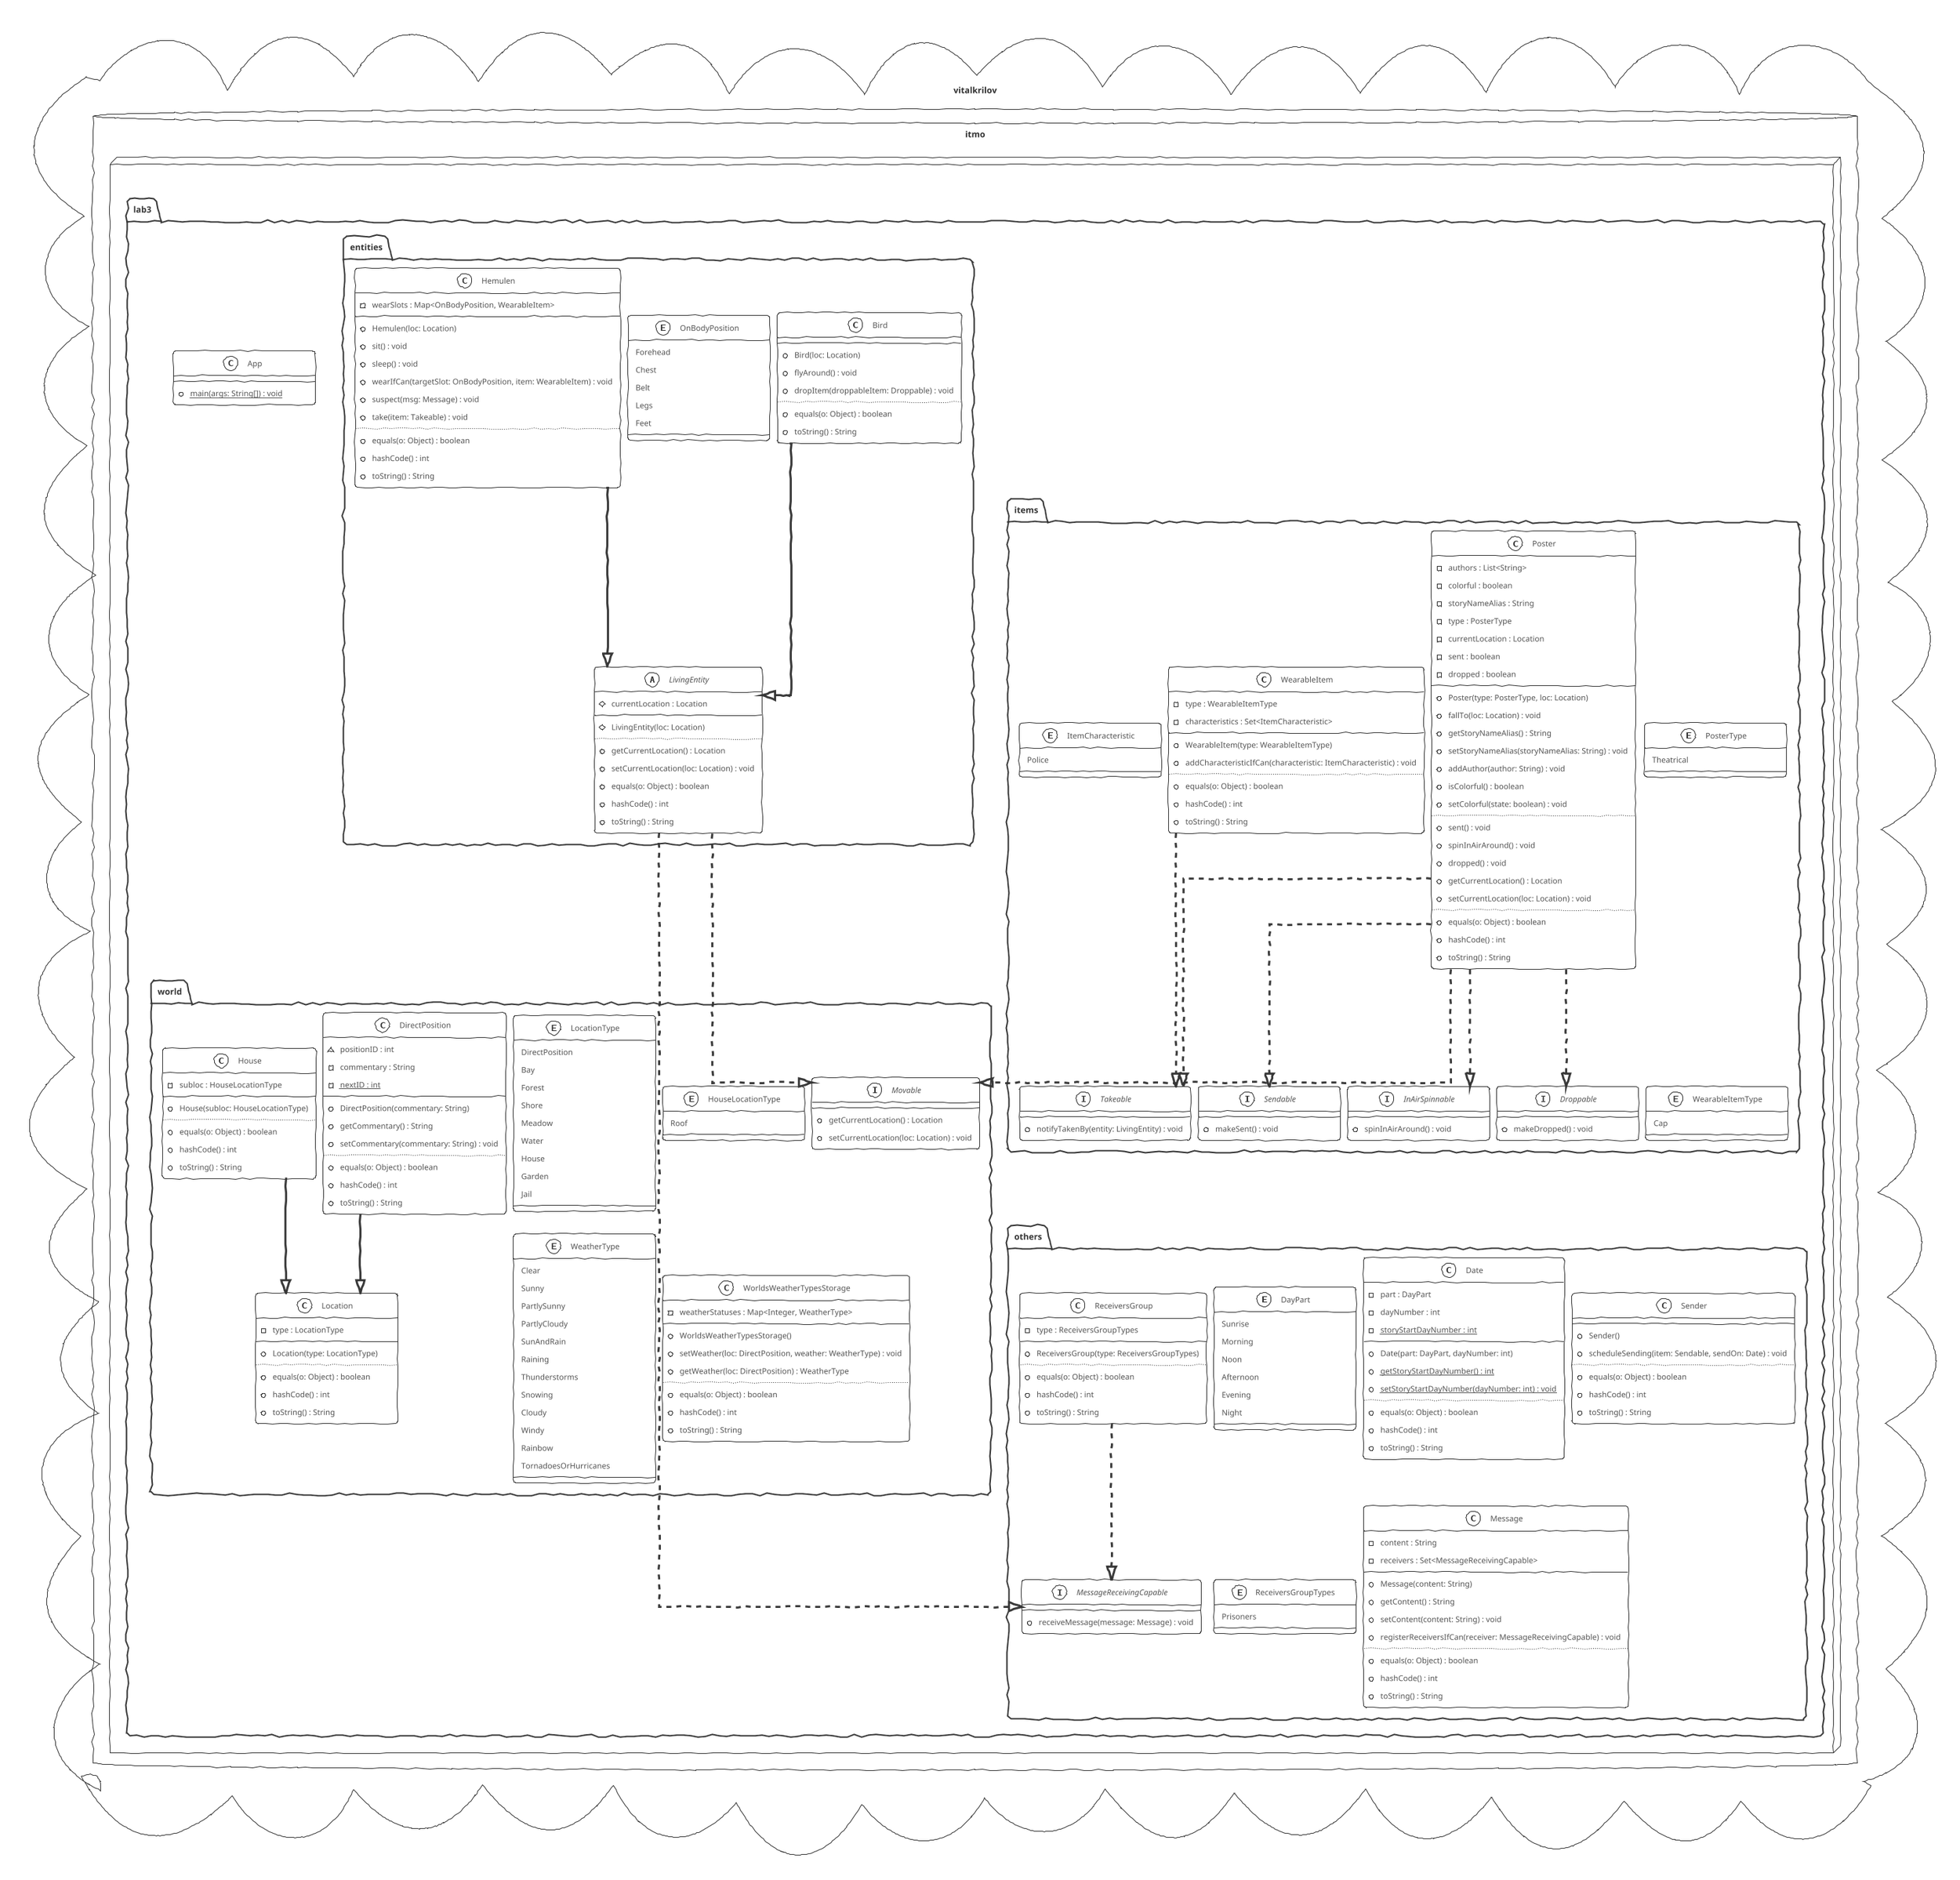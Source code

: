 @startuml
!theme sketchy-outline
'!theme cyborg
skinparam minClassWidth 200
skinparam nodesep 10
skinparam ranksep 10
skinparam minLineSize 10
skinparam linetype ortho

package vitalkrilov <<Cloud>> {
    package itmo <<Database>> {
        package prog <<Node>> {
            package lab3 {
                class App {
                    + {static} main(args: String[]) : void
                }
                package items {
                    interface Takeable {
                        + notifyTakenBy(entity: LivingEntity) : void
                    }
                    '''''
                    interface Droppable {
                        + makeDropped() : void
                    }
                    interface Sendable {
                        + makeSent() : void
                    }
                    interface InAirSpinnable {
                        + spinInAirAround() : void
                    }
                    enum PosterType {
                        Theatrical
                    }
                    class Poster {
                        - authors : List<String>
                        - colorful : boolean
                        - storyNameAlias : String
                        - type : PosterType
                        - currentLocation : Location
                        - sent : boolean
                        - dropped : boolean
                        ----
                        + Poster(type: PosterType, loc: Location)
                        'falls and then sets location
                        + fallTo(loc: Location) : void
                        + getStoryNameAlias() : String
                        + setStoryNameAlias(storyNameAlias: String) : void
                        + addAuthor(author: String) : void
                        + isColorful() : boolean
                        + setColorful(state: boolean) : void
                        ....
                        + sent() : void
                        + spinInAirAround() : void
                        + dropped() : void
                        + getCurrentLocation() : Location
                        + setCurrentLocation(loc: Location) : void
                        ....
                        + equals(o: Object) : boolean
                        + hashCode() : int
                        + toString() : String
                    }
                    '''''
                    enum ItemCharacteristic {
                        Police
                    }
                    enum WearableItemType {
                        Cap
                    }
                    class WearableItem {
                        - type : WearableItemType
                        - characteristics : Set<ItemCharacteristic>
                        ----
                        + WearableItem(type: WearableItemType)
                        'error can be handled here
                        + addCharacteristicIfCan(characteristic: ItemCharacteristic) : void
                        ....
                        + equals(o: Object) : boolean
                        + hashCode() : int
                        + toString() : String
                    }
                }
                package entities {
                    abstract class LivingEntity {
                        # currentLocation : Location
                        ----
                        # LivingEntity(loc: Location)
                        ....
                        + getCurrentLocation() : Location
                        + setCurrentLocation(loc: Location) : void
                        + equals(o: Object) : boolean
                        + hashCode() : int
                        + toString() : String
                    }
                    '''''
                    class Bird {
                        ----
                        + Bird(loc: Location)
                        + flyAround() : void
                        + dropItem(droppableItem: Droppable) : void
                        ....
                        + equals(o: Object) : boolean
                        '+ hashCode() : int
                        + toString() : String
                    }
                    '''''
                    enum OnBodyPosition {
                        Forehead
                        Chest
                        Belt
                        Legs
                        Feet
                    }
                    class Hemulen {
                        - wearSlots : Map<OnBodyPosition, WearableItem>
                        ----
                        + Hemulen(loc: Location)
                        + sit() : void
                        + sleep() : void
                        'error can be handled here
                        + wearIfCan(targetSlot: OnBodyPosition, item: WearableItem) : void
                        + suspect(msg: Message) : void
                        + take(item: Takeable) : void
                        ....
                        + equals(o: Object) : boolean
                        + hashCode() : int
                        + toString() : String
                    }
                }
                package world {
                    interface Movable {
                        + getCurrentLocation() : Location
                        + setCurrentLocation(loc: Location) : void
                    }
                    enum LocationType {
                        DirectPosition
                        Bay
                        Forest
                        Shore
                        Meadow
                        Water
                        House
                        Garden
                        Jail
                    }
                    class Location {
                        - type : LocationType
                        ----
                        + Location(type: LocationType)
                        ....
                        + equals(o: Object) : boolean
                        + hashCode() : int
                        + toString() : String
                    }
                    class DirectPosition {
                        ~ positionID : int
                        - commentary : String
                        - {static} nextID : int
                        ----
                        + DirectPosition(commentary: String)
                        + getCommentary() : String
                        + setCommentary(commentary: String) : void
                        ....
                        + equals(o: Object) : boolean
                        + hashCode() : int
                        + toString() : String
                    }
                    enum HouseLocationType {
                        Roof
                    }
                    class House {
                        - subloc : HouseLocationType
                        ----
                        + House(subloc: HouseLocationType)
                        ....
                        + equals(o: Object) : boolean
                        + hashCode() : int
                        + toString() : String
                    }
                    '''''
                    enum WeatherType {
                        Clear
                        Sunny
                        PartlySunny
                        PartlyCloudy
                        SunAndRain
                        Raining
                        Thunderstorms
                        Snowing
                        Cloudy
                        Windy
                        Rainbow
                        TornadoesOrHurricanes
                    }
                    class WorldsWeatherTypesStorage {
                        - weatherStatuses : Map<Integer, WeatherType>
                        ----
                        + WorldsWeatherTypesStorage()
                        + setWeather(loc: DirectPosition, weather: WeatherType) : void
                        'default is Clear for unsetted
                        + getWeather(loc: DirectPosition) : WeatherType
                        ....
                        + equals(o: Object) : boolean
                        + hashCode() : int
                        + toString() : String
                    }
                }
                package others {
                    enum DayPart {
                        Sunrise
                        Morning
                        Noon
                        Afternoon
                        Evening
                        Night
                    }
                    class Date {
                        - part : DayPart
                        - dayNumber : int
                        - {static} storyStartDayNumber : int
                        ----
                        + Date(part: DayPart, dayNumber: int)
                        + {static} getStoryStartDayNumber() : int
                        + {static} setStoryStartDayNumber(dayNumber: int) : void
                        ....
                        + equals(o: Object) : boolean
                        + hashCode() : int
                        + toString() : String
                    }
                    '''''
                    class Sender {
                        ----
                        + Sender()
                        + scheduleSending(item: Sendable, sendOn: Date) : void
                        ....
                        + equals(o: Object) : boolean
                        + hashCode() : int
                        + toString() : String
                    }
                    '''''
                    interface MessageReceivingCapable {
                        + receiveMessage(message: Message) : void
                    }
                    enum ReceiversGroupTypes {
                        Prisoners
                    }
                    class ReceiversGroup {
                        - type : ReceiversGroupTypes
                        ----
                        + ReceiversGroup(type: ReceiversGroupTypes)
                        ....
                        + equals(o: Object) : boolean
                        + hashCode() : int
                        + toString() : String
                    }
                    class Message {
                        - content : String
                        - receivers : Set<MessageReceivingCapable>
                        ----
                        + Message(content: String)
                        + getContent() : String
                        + setContent(content: String) : void
                        'error can be handled
                        + registerReceiversIfCan(receiver: MessageReceivingCapable) : void
                        ....
                        + equals(o: Object) : boolean
                        + hashCode() : int
                        + toString() : String
                    }
                }
                items.Poster ..|> items.Sendable
                items.Poster ..|> items.InAirSpinnable
                items.Poster ..|> items.Droppable
                items.Poster ..|> world.Movable
                world.DirectPosition --|> world.Location
                world.House --|> world.Location
                entities.LivingEntity ..|> world.Movable
                entities.LivingEntity ..|> others.MessageReceivingCapable
                ReceiversGroup ..|> others.MessageReceivingCapable
                items.Poster ..|> items.Takeable
                items.WearableItem ..|> items.Takeable
                entities.Bird --|> entities.LivingEntity
                entities.Hemulen --|> entities.LivingEntity
            }
        }
    }
}
@enduml
